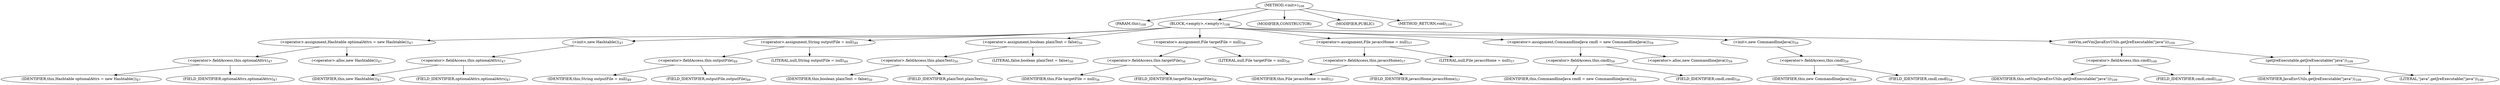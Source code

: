 digraph "&lt;init&gt;" {  
"136" [label = <(METHOD,&lt;init&gt;)<SUB>108</SUB>> ]
"137" [label = <(PARAM,this)<SUB>108</SUB>> ]
"138" [label = <(BLOCK,&lt;empty&gt;,&lt;empty&gt;)<SUB>108</SUB>> ]
"139" [label = <(&lt;operator&gt;.assignment,Hashtable optionalAttrs = new Hashtable())<SUB>47</SUB>> ]
"140" [label = <(&lt;operator&gt;.fieldAccess,this.optionalAttrs)<SUB>47</SUB>> ]
"141" [label = <(IDENTIFIER,this,Hashtable optionalAttrs = new Hashtable())<SUB>47</SUB>> ]
"142" [label = <(FIELD_IDENTIFIER,optionalAttrs,optionalAttrs)<SUB>47</SUB>> ]
"143" [label = <(&lt;operator&gt;.alloc,new Hashtable())<SUB>47</SUB>> ]
"144" [label = <(&lt;init&gt;,new Hashtable())<SUB>47</SUB>> ]
"145" [label = <(&lt;operator&gt;.fieldAccess,this.optionalAttrs)<SUB>47</SUB>> ]
"146" [label = <(IDENTIFIER,this,new Hashtable())<SUB>47</SUB>> ]
"147" [label = <(FIELD_IDENTIFIER,optionalAttrs,optionalAttrs)<SUB>47</SUB>> ]
"148" [label = <(&lt;operator&gt;.assignment,String outputFile = null)<SUB>49</SUB>> ]
"149" [label = <(&lt;operator&gt;.fieldAccess,this.outputFile)<SUB>49</SUB>> ]
"150" [label = <(IDENTIFIER,this,String outputFile = null)<SUB>49</SUB>> ]
"151" [label = <(FIELD_IDENTIFIER,outputFile,outputFile)<SUB>49</SUB>> ]
"152" [label = <(LITERAL,null,String outputFile = null)<SUB>49</SUB>> ]
"153" [label = <(&lt;operator&gt;.assignment,boolean plainText = false)<SUB>50</SUB>> ]
"154" [label = <(&lt;operator&gt;.fieldAccess,this.plainText)<SUB>50</SUB>> ]
"155" [label = <(IDENTIFIER,this,boolean plainText = false)<SUB>50</SUB>> ]
"156" [label = <(FIELD_IDENTIFIER,plainText,plainText)<SUB>50</SUB>> ]
"157" [label = <(LITERAL,false,boolean plainText = false)<SUB>50</SUB>> ]
"158" [label = <(&lt;operator&gt;.assignment,File targetFile = null)<SUB>56</SUB>> ]
"159" [label = <(&lt;operator&gt;.fieldAccess,this.targetFile)<SUB>56</SUB>> ]
"160" [label = <(IDENTIFIER,this,File targetFile = null)<SUB>56</SUB>> ]
"161" [label = <(FIELD_IDENTIFIER,targetFile,targetFile)<SUB>56</SUB>> ]
"162" [label = <(LITERAL,null,File targetFile = null)<SUB>56</SUB>> ]
"163" [label = <(&lt;operator&gt;.assignment,File javaccHome = null)<SUB>57</SUB>> ]
"164" [label = <(&lt;operator&gt;.fieldAccess,this.javaccHome)<SUB>57</SUB>> ]
"165" [label = <(IDENTIFIER,this,File javaccHome = null)<SUB>57</SUB>> ]
"166" [label = <(FIELD_IDENTIFIER,javaccHome,javaccHome)<SUB>57</SUB>> ]
"167" [label = <(LITERAL,null,File javaccHome = null)<SUB>57</SUB>> ]
"168" [label = <(&lt;operator&gt;.assignment,CommandlineJava cmdl = new CommandlineJava())<SUB>59</SUB>> ]
"169" [label = <(&lt;operator&gt;.fieldAccess,this.cmdl)<SUB>59</SUB>> ]
"170" [label = <(IDENTIFIER,this,CommandlineJava cmdl = new CommandlineJava())<SUB>59</SUB>> ]
"171" [label = <(FIELD_IDENTIFIER,cmdl,cmdl)<SUB>59</SUB>> ]
"172" [label = <(&lt;operator&gt;.alloc,new CommandlineJava())<SUB>59</SUB>> ]
"173" [label = <(&lt;init&gt;,new CommandlineJava())<SUB>59</SUB>> ]
"174" [label = <(&lt;operator&gt;.fieldAccess,this.cmdl)<SUB>59</SUB>> ]
"175" [label = <(IDENTIFIER,this,new CommandlineJava())<SUB>59</SUB>> ]
"176" [label = <(FIELD_IDENTIFIER,cmdl,cmdl)<SUB>59</SUB>> ]
"177" [label = <(setVm,setVm(JavaEnvUtils.getJreExecutable(&quot;java&quot;)))<SUB>109</SUB>> ]
"178" [label = <(&lt;operator&gt;.fieldAccess,this.cmdl)<SUB>109</SUB>> ]
"179" [label = <(IDENTIFIER,this,setVm(JavaEnvUtils.getJreExecutable(&quot;java&quot;)))<SUB>109</SUB>> ]
"180" [label = <(FIELD_IDENTIFIER,cmdl,cmdl)<SUB>109</SUB>> ]
"181" [label = <(getJreExecutable,getJreExecutable(&quot;java&quot;))<SUB>109</SUB>> ]
"182" [label = <(IDENTIFIER,JavaEnvUtils,getJreExecutable(&quot;java&quot;))<SUB>109</SUB>> ]
"183" [label = <(LITERAL,&quot;java&quot;,getJreExecutable(&quot;java&quot;))<SUB>109</SUB>> ]
"184" [label = <(MODIFIER,CONSTRUCTOR)> ]
"185" [label = <(MODIFIER,PUBLIC)> ]
"186" [label = <(METHOD_RETURN,void)<SUB>110</SUB>> ]
  "136" -> "137" 
  "136" -> "138" 
  "136" -> "184" 
  "136" -> "185" 
  "136" -> "186" 
  "138" -> "139" 
  "138" -> "144" 
  "138" -> "148" 
  "138" -> "153" 
  "138" -> "158" 
  "138" -> "163" 
  "138" -> "168" 
  "138" -> "173" 
  "138" -> "177" 
  "139" -> "140" 
  "139" -> "143" 
  "140" -> "141" 
  "140" -> "142" 
  "144" -> "145" 
  "145" -> "146" 
  "145" -> "147" 
  "148" -> "149" 
  "148" -> "152" 
  "149" -> "150" 
  "149" -> "151" 
  "153" -> "154" 
  "153" -> "157" 
  "154" -> "155" 
  "154" -> "156" 
  "158" -> "159" 
  "158" -> "162" 
  "159" -> "160" 
  "159" -> "161" 
  "163" -> "164" 
  "163" -> "167" 
  "164" -> "165" 
  "164" -> "166" 
  "168" -> "169" 
  "168" -> "172" 
  "169" -> "170" 
  "169" -> "171" 
  "173" -> "174" 
  "174" -> "175" 
  "174" -> "176" 
  "177" -> "178" 
  "177" -> "181" 
  "178" -> "179" 
  "178" -> "180" 
  "181" -> "182" 
  "181" -> "183" 
}
